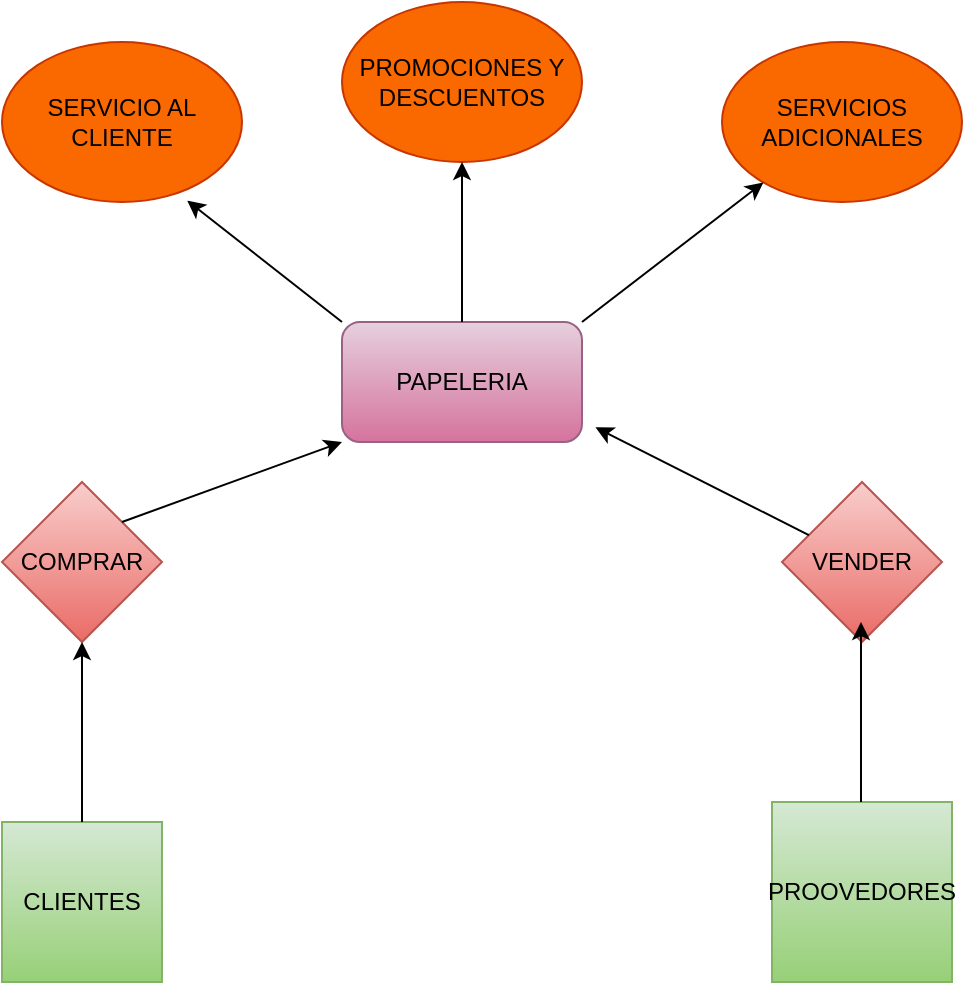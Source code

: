 <mxfile version="24.0.5" type="device" pages="2">
  <diagram id="R2lEEEUBdFMjLlhIrx00" name="Page-1">
    <mxGraphModel dx="1059" dy="611" grid="1" gridSize="10" guides="1" tooltips="1" connect="1" arrows="1" fold="1" page="1" pageScale="1" pageWidth="850" pageHeight="1100" math="0" shadow="0" extFonts="Permanent Marker^https://fonts.googleapis.com/css?family=Permanent+Marker">
      <root>
        <mxCell id="0" />
        <mxCell id="1" parent="0" />
        <mxCell id="9f9syEZ0xnTnjf9ZYG5W-1" value="PAPELERIA" style="rounded=1;whiteSpace=wrap;html=1;fillColor=#e6d0de;gradientColor=#d5739d;strokeColor=#996185;" vertex="1" parent="1">
          <mxGeometry x="350" y="210" width="120" height="60" as="geometry" />
        </mxCell>
        <mxCell id="9f9syEZ0xnTnjf9ZYG5W-2" value="SERVICIO AL CLIENTE" style="ellipse;whiteSpace=wrap;html=1;fillColor=#fa6800;strokeColor=#C73500;fontColor=#000000;" vertex="1" parent="1">
          <mxGeometry x="180" y="70" width="120" height="80" as="geometry" />
        </mxCell>
        <mxCell id="9f9syEZ0xnTnjf9ZYG5W-3" value="PROMOCIONES Y DESCUENTOS" style="ellipse;whiteSpace=wrap;html=1;fillColor=#fa6800;fontColor=#000000;strokeColor=#C73500;" vertex="1" parent="1">
          <mxGeometry x="350" y="50" width="120" height="80" as="geometry" />
        </mxCell>
        <mxCell id="9f9syEZ0xnTnjf9ZYG5W-4" value="SERVICIOS ADICIONALES" style="ellipse;whiteSpace=wrap;html=1;fillColor=#fa6800;fontColor=#000000;strokeColor=#C73500;" vertex="1" parent="1">
          <mxGeometry x="540" y="70" width="120" height="80" as="geometry" />
        </mxCell>
        <mxCell id="9f9syEZ0xnTnjf9ZYG5W-6" value="CLIENTES" style="whiteSpace=wrap;html=1;aspect=fixed;fillColor=#d5e8d4;gradientColor=#97d077;strokeColor=#82b366;" vertex="1" parent="1">
          <mxGeometry x="180" y="460" width="80" height="80" as="geometry" />
        </mxCell>
        <mxCell id="9f9syEZ0xnTnjf9ZYG5W-7" value="COMPRAR" style="rhombus;whiteSpace=wrap;html=1;fillColor=#f8cecc;gradientColor=#ea6b66;strokeColor=#b85450;" vertex="1" parent="1">
          <mxGeometry x="180" y="290" width="80" height="80" as="geometry" />
        </mxCell>
        <mxCell id="9f9syEZ0xnTnjf9ZYG5W-8" value="VENDER" style="rhombus;whiteSpace=wrap;html=1;fillColor=#f8cecc;gradientColor=#ea6b66;strokeColor=#b85450;" vertex="1" parent="1">
          <mxGeometry x="570" y="290" width="80" height="80" as="geometry" />
        </mxCell>
        <mxCell id="9f9syEZ0xnTnjf9ZYG5W-9" value="PROOVEDORES" style="whiteSpace=wrap;html=1;aspect=fixed;fillColor=#d5e8d4;gradientColor=#97d077;strokeColor=#82b366;" vertex="1" parent="1">
          <mxGeometry x="565" y="450" width="90" height="90" as="geometry" />
        </mxCell>
        <mxCell id="9f9syEZ0xnTnjf9ZYG5W-10" value="" style="endArrow=classic;html=1;rounded=0;entryX=0.772;entryY=0.992;entryDx=0;entryDy=0;entryPerimeter=0;exitX=0;exitY=0;exitDx=0;exitDy=0;" edge="1" parent="1" source="9f9syEZ0xnTnjf9ZYG5W-1" target="9f9syEZ0xnTnjf9ZYG5W-2">
          <mxGeometry width="50" height="50" relative="1" as="geometry">
            <mxPoint x="350" y="300" as="sourcePoint" />
            <mxPoint x="400" y="250" as="targetPoint" />
            <Array as="points" />
          </mxGeometry>
        </mxCell>
        <mxCell id="9f9syEZ0xnTnjf9ZYG5W-11" value="" style="endArrow=classic;html=1;rounded=0;exitX=1;exitY=0;exitDx=0;exitDy=0;" edge="1" parent="1" source="9f9syEZ0xnTnjf9ZYG5W-1" target="9f9syEZ0xnTnjf9ZYG5W-4">
          <mxGeometry width="50" height="50" relative="1" as="geometry">
            <mxPoint x="580" y="211" as="sourcePoint" />
            <mxPoint x="503" y="150" as="targetPoint" />
            <Array as="points" />
          </mxGeometry>
        </mxCell>
        <mxCell id="9f9syEZ0xnTnjf9ZYG5W-12" value="" style="endArrow=classic;html=1;rounded=0;exitX=0.5;exitY=0;exitDx=0;exitDy=0;" edge="1" parent="1" source="9f9syEZ0xnTnjf9ZYG5W-1" target="9f9syEZ0xnTnjf9ZYG5W-3">
          <mxGeometry width="50" height="50" relative="1" as="geometry">
            <mxPoint x="448.5" y="201" as="sourcePoint" />
            <mxPoint x="371.5" y="140" as="targetPoint" />
            <Array as="points" />
          </mxGeometry>
        </mxCell>
        <mxCell id="9f9syEZ0xnTnjf9ZYG5W-13" value="" style="endArrow=classic;html=1;rounded=0;entryX=0.5;entryY=1;entryDx=0;entryDy=0;exitX=0.5;exitY=0;exitDx=0;exitDy=0;" edge="1" parent="1" source="9f9syEZ0xnTnjf9ZYG5W-6" target="9f9syEZ0xnTnjf9ZYG5W-7">
          <mxGeometry width="50" height="50" relative="1" as="geometry">
            <mxPoint x="227" y="455" as="sourcePoint" />
            <mxPoint x="150" y="394" as="targetPoint" />
            <Array as="points" />
          </mxGeometry>
        </mxCell>
        <mxCell id="9f9syEZ0xnTnjf9ZYG5W-14" value="" style="endArrow=classic;html=1;rounded=0;entryX=0.5;entryY=1;entryDx=0;entryDy=0;exitX=0.5;exitY=0;exitDx=0;exitDy=0;" edge="1" parent="1">
          <mxGeometry width="50" height="50" relative="1" as="geometry">
            <mxPoint x="609.5" y="450" as="sourcePoint" />
            <mxPoint x="609.5" y="360" as="targetPoint" />
            <Array as="points" />
          </mxGeometry>
        </mxCell>
        <mxCell id="9f9syEZ0xnTnjf9ZYG5W-15" value="" style="endArrow=classic;html=1;rounded=0;entryX=0;entryY=1;entryDx=0;entryDy=0;exitX=1;exitY=0;exitDx=0;exitDy=0;" edge="1" parent="1" source="9f9syEZ0xnTnjf9ZYG5W-7" target="9f9syEZ0xnTnjf9ZYG5W-1">
          <mxGeometry width="50" height="50" relative="1" as="geometry">
            <mxPoint x="300" y="330" as="sourcePoint" />
            <mxPoint x="300" y="240" as="targetPoint" />
            <Array as="points" />
          </mxGeometry>
        </mxCell>
        <mxCell id="9f9syEZ0xnTnjf9ZYG5W-16" value="" style="endArrow=classic;html=1;rounded=0;entryX=1.056;entryY=0.878;entryDx=0;entryDy=0;entryPerimeter=0;" edge="1" parent="1" source="9f9syEZ0xnTnjf9ZYG5W-8" target="9f9syEZ0xnTnjf9ZYG5W-1">
          <mxGeometry width="50" height="50" relative="1" as="geometry">
            <mxPoint x="510" y="340" as="sourcePoint" />
            <mxPoint x="510" y="250" as="targetPoint" />
            <Array as="points" />
          </mxGeometry>
        </mxCell>
      </root>
    </mxGraphModel>
  </diagram>
  <diagram id="tEbJEaObFfa1mB2VWZAI" name="Página-2">
    <mxGraphModel dx="993" dy="573" grid="1" gridSize="10" guides="1" tooltips="1" connect="1" arrows="1" fold="1" page="1" pageScale="1" pageWidth="827" pageHeight="1169" math="0" shadow="0">
      <root>
        <mxCell id="0" />
        <mxCell id="1" parent="0" />
        <mxCell id="BkHt_xicQd-s-WC0vjtb-1" value="Cliente" style="shape=table;startSize=30;container=1;collapsible=1;childLayout=tableLayout;fixedRows=1;rowLines=0;fontStyle=1;align=center;resizeLast=1;html=1;" vertex="1" parent="1">
          <mxGeometry x="70" y="90" width="200" height="180" as="geometry" />
        </mxCell>
        <mxCell id="BkHt_xicQd-s-WC0vjtb-2" value="" style="shape=tableRow;horizontal=0;startSize=0;swimlaneHead=0;swimlaneBody=0;fillColor=none;collapsible=0;dropTarget=0;points=[[0,0.5],[1,0.5]];portConstraint=eastwest;top=0;left=0;right=0;bottom=1;" vertex="1" parent="BkHt_xicQd-s-WC0vjtb-1">
          <mxGeometry y="30" width="200" height="30" as="geometry" />
        </mxCell>
        <mxCell id="BkHt_xicQd-s-WC0vjtb-3" value="PK" style="shape=partialRectangle;connectable=0;fillColor=none;top=0;left=0;bottom=0;right=0;fontStyle=1;overflow=hidden;whiteSpace=wrap;html=1;" vertex="1" parent="BkHt_xicQd-s-WC0vjtb-2">
          <mxGeometry width="30" height="30" as="geometry">
            <mxRectangle width="30" height="30" as="alternateBounds" />
          </mxGeometry>
        </mxCell>
        <mxCell id="BkHt_xicQd-s-WC0vjtb-4" value="UniqueID" style="shape=partialRectangle;connectable=0;fillColor=none;top=0;left=0;bottom=0;right=0;align=left;spacingLeft=6;fontStyle=5;overflow=hidden;whiteSpace=wrap;html=1;" vertex="1" parent="BkHt_xicQd-s-WC0vjtb-2">
          <mxGeometry x="30" width="170" height="30" as="geometry">
            <mxRectangle width="170" height="30" as="alternateBounds" />
          </mxGeometry>
        </mxCell>
        <mxCell id="BkHt_xicQd-s-WC0vjtb-5" value="" style="shape=tableRow;horizontal=0;startSize=0;swimlaneHead=0;swimlaneBody=0;fillColor=none;collapsible=0;dropTarget=0;points=[[0,0.5],[1,0.5]];portConstraint=eastwest;top=0;left=0;right=0;bottom=0;" vertex="1" parent="BkHt_xicQd-s-WC0vjtb-1">
          <mxGeometry y="60" width="200" height="30" as="geometry" />
        </mxCell>
        <mxCell id="BkHt_xicQd-s-WC0vjtb-6" value="" style="shape=partialRectangle;connectable=0;fillColor=none;top=0;left=0;bottom=0;right=0;editable=1;overflow=hidden;whiteSpace=wrap;html=1;" vertex="1" parent="BkHt_xicQd-s-WC0vjtb-5">
          <mxGeometry width="30" height="30" as="geometry">
            <mxRectangle width="30" height="30" as="alternateBounds" />
          </mxGeometry>
        </mxCell>
        <mxCell id="BkHt_xicQd-s-WC0vjtb-7" value="Servicio al cliente" style="shape=partialRectangle;connectable=0;fillColor=none;top=0;left=0;bottom=0;right=0;align=left;spacingLeft=6;overflow=hidden;whiteSpace=wrap;html=1;" vertex="1" parent="BkHt_xicQd-s-WC0vjtb-5">
          <mxGeometry x="30" width="170" height="30" as="geometry">
            <mxRectangle width="170" height="30" as="alternateBounds" />
          </mxGeometry>
        </mxCell>
        <mxCell id="BkHt_xicQd-s-WC0vjtb-8" value="" style="shape=tableRow;horizontal=0;startSize=0;swimlaneHead=0;swimlaneBody=0;fillColor=none;collapsible=0;dropTarget=0;points=[[0,0.5],[1,0.5]];portConstraint=eastwest;top=0;left=0;right=0;bottom=0;" vertex="1" parent="BkHt_xicQd-s-WC0vjtb-1">
          <mxGeometry y="90" width="200" height="30" as="geometry" />
        </mxCell>
        <mxCell id="BkHt_xicQd-s-WC0vjtb-9" value="" style="shape=partialRectangle;connectable=0;fillColor=none;top=0;left=0;bottom=0;right=0;editable=1;overflow=hidden;whiteSpace=wrap;html=1;" vertex="1" parent="BkHt_xicQd-s-WC0vjtb-8">
          <mxGeometry width="30" height="30" as="geometry">
            <mxRectangle width="30" height="30" as="alternateBounds" />
          </mxGeometry>
        </mxCell>
        <mxCell id="BkHt_xicQd-s-WC0vjtb-10" value="Descuentos" style="shape=partialRectangle;connectable=0;fillColor=none;top=0;left=0;bottom=0;right=0;align=left;spacingLeft=6;overflow=hidden;whiteSpace=wrap;html=1;" vertex="1" parent="BkHt_xicQd-s-WC0vjtb-8">
          <mxGeometry x="30" width="170" height="30" as="geometry">
            <mxRectangle width="170" height="30" as="alternateBounds" />
          </mxGeometry>
        </mxCell>
        <mxCell id="BkHt_xicQd-s-WC0vjtb-11" value="" style="shape=tableRow;horizontal=0;startSize=0;swimlaneHead=0;swimlaneBody=0;fillColor=none;collapsible=0;dropTarget=0;points=[[0,0.5],[1,0.5]];portConstraint=eastwest;top=0;left=0;right=0;bottom=0;" vertex="1" parent="BkHt_xicQd-s-WC0vjtb-1">
          <mxGeometry y="120" width="200" height="30" as="geometry" />
        </mxCell>
        <mxCell id="BkHt_xicQd-s-WC0vjtb-12" value="" style="shape=partialRectangle;connectable=0;fillColor=none;top=0;left=0;bottom=0;right=0;editable=1;overflow=hidden;whiteSpace=wrap;html=1;" vertex="1" parent="BkHt_xicQd-s-WC0vjtb-11">
          <mxGeometry width="30" height="30" as="geometry">
            <mxRectangle width="30" height="30" as="alternateBounds" />
          </mxGeometry>
        </mxCell>
        <mxCell id="BkHt_xicQd-s-WC0vjtb-13" value="Promociones" style="shape=partialRectangle;connectable=0;fillColor=none;top=0;left=0;bottom=0;right=0;align=left;spacingLeft=6;overflow=hidden;whiteSpace=wrap;html=1;" vertex="1" parent="BkHt_xicQd-s-WC0vjtb-11">
          <mxGeometry x="30" width="170" height="30" as="geometry">
            <mxRectangle width="170" height="30" as="alternateBounds" />
          </mxGeometry>
        </mxCell>
        <mxCell id="f6zN08QobU37Tz90Lyaw-1" value="Proovedores" style="shape=table;startSize=30;container=1;collapsible=1;childLayout=tableLayout;fixedRows=1;rowLines=0;fontStyle=1;align=center;resizeLast=1;html=1;" vertex="1" parent="1">
          <mxGeometry x="460" y="100" width="240" height="230" as="geometry" />
        </mxCell>
        <mxCell id="f6zN08QobU37Tz90Lyaw-2" value="" style="shape=tableRow;horizontal=0;startSize=0;swimlaneHead=0;swimlaneBody=0;fillColor=none;collapsible=0;dropTarget=0;points=[[0,0.5],[1,0.5]];portConstraint=eastwest;top=0;left=0;right=0;bottom=1;" vertex="1" parent="f6zN08QobU37Tz90Lyaw-1">
          <mxGeometry y="30" width="240" height="30" as="geometry" />
        </mxCell>
        <mxCell id="f6zN08QobU37Tz90Lyaw-3" value="PK" style="shape=partialRectangle;connectable=0;fillColor=none;top=0;left=0;bottom=0;right=0;fontStyle=1;overflow=hidden;whiteSpace=wrap;html=1;" vertex="1" parent="f6zN08QobU37Tz90Lyaw-2">
          <mxGeometry width="30" height="30" as="geometry">
            <mxRectangle width="30" height="30" as="alternateBounds" />
          </mxGeometry>
        </mxCell>
        <mxCell id="f6zN08QobU37Tz90Lyaw-4" value="UniqueID" style="shape=partialRectangle;connectable=0;fillColor=none;top=0;left=0;bottom=0;right=0;align=left;spacingLeft=6;fontStyle=5;overflow=hidden;whiteSpace=wrap;html=1;" vertex="1" parent="f6zN08QobU37Tz90Lyaw-2">
          <mxGeometry x="30" width="210" height="30" as="geometry">
            <mxRectangle width="210" height="30" as="alternateBounds" />
          </mxGeometry>
        </mxCell>
        <mxCell id="f6zN08QobU37Tz90Lyaw-5" value="" style="shape=tableRow;horizontal=0;startSize=0;swimlaneHead=0;swimlaneBody=0;fillColor=none;collapsible=0;dropTarget=0;points=[[0,0.5],[1,0.5]];portConstraint=eastwest;top=0;left=0;right=0;bottom=0;" vertex="1" parent="f6zN08QobU37Tz90Lyaw-1">
          <mxGeometry y="60" width="240" height="30" as="geometry" />
        </mxCell>
        <mxCell id="f6zN08QobU37Tz90Lyaw-6" value="" style="shape=partialRectangle;connectable=0;fillColor=none;top=0;left=0;bottom=0;right=0;editable=1;overflow=hidden;whiteSpace=wrap;html=1;" vertex="1" parent="f6zN08QobU37Tz90Lyaw-5">
          <mxGeometry width="30" height="30" as="geometry">
            <mxRectangle width="30" height="30" as="alternateBounds" />
          </mxGeometry>
        </mxCell>
        <mxCell id="f6zN08QobU37Tz90Lyaw-7" value="Nombre VARCHAR&amp;nbsp;" style="shape=partialRectangle;connectable=0;fillColor=none;top=0;left=0;bottom=0;right=0;align=left;spacingLeft=6;overflow=hidden;whiteSpace=wrap;html=1;" vertex="1" parent="f6zN08QobU37Tz90Lyaw-5">
          <mxGeometry x="30" width="210" height="30" as="geometry">
            <mxRectangle width="210" height="30" as="alternateBounds" />
          </mxGeometry>
        </mxCell>
        <mxCell id="f6zN08QobU37Tz90Lyaw-8" value="" style="shape=tableRow;horizontal=0;startSize=0;swimlaneHead=0;swimlaneBody=0;fillColor=none;collapsible=0;dropTarget=0;points=[[0,0.5],[1,0.5]];portConstraint=eastwest;top=0;left=0;right=0;bottom=0;" vertex="1" parent="f6zN08QobU37Tz90Lyaw-1">
          <mxGeometry y="90" width="240" height="30" as="geometry" />
        </mxCell>
        <mxCell id="f6zN08QobU37Tz90Lyaw-9" value="" style="shape=partialRectangle;connectable=0;fillColor=none;top=0;left=0;bottom=0;right=0;editable=1;overflow=hidden;whiteSpace=wrap;html=1;" vertex="1" parent="f6zN08QobU37Tz90Lyaw-8">
          <mxGeometry width="30" height="30" as="geometry">
            <mxRectangle width="30" height="30" as="alternateBounds" />
          </mxGeometry>
        </mxCell>
        <mxCell id="f6zN08QobU37Tz90Lyaw-10" value="N° de telefono" style="shape=partialRectangle;connectable=0;fillColor=none;top=0;left=0;bottom=0;right=0;align=left;spacingLeft=6;overflow=hidden;whiteSpace=wrap;html=1;" vertex="1" parent="f6zN08QobU37Tz90Lyaw-8">
          <mxGeometry x="30" width="210" height="30" as="geometry">
            <mxRectangle width="210" height="30" as="alternateBounds" />
          </mxGeometry>
        </mxCell>
        <mxCell id="f6zN08QobU37Tz90Lyaw-11" value="" style="shape=tableRow;horizontal=0;startSize=0;swimlaneHead=0;swimlaneBody=0;fillColor=none;collapsible=0;dropTarget=0;points=[[0,0.5],[1,0.5]];portConstraint=eastwest;top=0;left=0;right=0;bottom=0;" vertex="1" parent="f6zN08QobU37Tz90Lyaw-1">
          <mxGeometry y="120" width="240" height="30" as="geometry" />
        </mxCell>
        <mxCell id="f6zN08QobU37Tz90Lyaw-12" value="" style="shape=partialRectangle;connectable=0;fillColor=none;top=0;left=0;bottom=0;right=0;editable=1;overflow=hidden;whiteSpace=wrap;html=1;" vertex="1" parent="f6zN08QobU37Tz90Lyaw-11">
          <mxGeometry width="30" height="30" as="geometry">
            <mxRectangle width="30" height="30" as="alternateBounds" />
          </mxGeometry>
        </mxCell>
        <mxCell id="f6zN08QobU37Tz90Lyaw-13" value="Direccion" style="shape=partialRectangle;connectable=0;fillColor=none;top=0;left=0;bottom=0;right=0;align=left;spacingLeft=6;overflow=hidden;whiteSpace=wrap;html=1;" vertex="1" parent="f6zN08QobU37Tz90Lyaw-11">
          <mxGeometry x="30" width="210" height="30" as="geometry">
            <mxRectangle width="210" height="30" as="alternateBounds" />
          </mxGeometry>
        </mxCell>
        <mxCell id="IAMJJOVS_eADG_loAVpK-1" style="shape=tableRow;horizontal=0;startSize=0;swimlaneHead=0;swimlaneBody=0;fillColor=none;collapsible=0;dropTarget=0;points=[[0,0.5],[1,0.5]];portConstraint=eastwest;top=0;left=0;right=0;bottom=0;" vertex="1" parent="f6zN08QobU37Tz90Lyaw-1">
          <mxGeometry y="150" width="240" height="30" as="geometry" />
        </mxCell>
        <mxCell id="IAMJJOVS_eADG_loAVpK-2" style="shape=partialRectangle;connectable=0;fillColor=none;top=0;left=0;bottom=0;right=0;editable=1;overflow=hidden;whiteSpace=wrap;html=1;" vertex="1" parent="IAMJJOVS_eADG_loAVpK-1">
          <mxGeometry width="30" height="30" as="geometry">
            <mxRectangle width="30" height="30" as="alternateBounds" />
          </mxGeometry>
        </mxCell>
        <mxCell id="IAMJJOVS_eADG_loAVpK-3" value="E-mail" style="shape=partialRectangle;connectable=0;fillColor=none;top=0;left=0;bottom=0;right=0;align=left;spacingLeft=6;overflow=hidden;whiteSpace=wrap;html=1;" vertex="1" parent="IAMJJOVS_eADG_loAVpK-1">
          <mxGeometry x="30" width="210" height="30" as="geometry">
            <mxRectangle width="210" height="30" as="alternateBounds" />
          </mxGeometry>
        </mxCell>
        <mxCell id="IAMJJOVS_eADG_loAVpK-4" value="Table" style="shape=table;startSize=30;container=1;collapsible=1;childLayout=tableLayout;fixedRows=1;rowLines=0;fontStyle=1;align=center;resizeLast=1;html=1;fillColor=#f8cecc;strokeColor=#b85450;" vertex="1" parent="1">
          <mxGeometry x="130" y="370" width="260" height="240" as="geometry" />
        </mxCell>
        <mxCell id="IAMJJOVS_eADG_loAVpK-5" value="" style="shape=tableRow;horizontal=0;startSize=0;swimlaneHead=0;swimlaneBody=0;fillColor=none;collapsible=0;dropTarget=0;points=[[0,0.5],[1,0.5]];portConstraint=eastwest;top=0;left=0;right=0;bottom=1;" vertex="1" parent="IAMJJOVS_eADG_loAVpK-4">
          <mxGeometry y="30" width="260" height="30" as="geometry" />
        </mxCell>
        <mxCell id="IAMJJOVS_eADG_loAVpK-6" value="PK" style="shape=partialRectangle;connectable=0;fillColor=none;top=0;left=0;bottom=0;right=0;fontStyle=1;overflow=hidden;whiteSpace=wrap;html=1;" vertex="1" parent="IAMJJOVS_eADG_loAVpK-5">
          <mxGeometry width="30" height="30" as="geometry">
            <mxRectangle width="30" height="30" as="alternateBounds" />
          </mxGeometry>
        </mxCell>
        <mxCell id="IAMJJOVS_eADG_loAVpK-7" value="UniqueID" style="shape=partialRectangle;connectable=0;fillColor=none;top=0;left=0;bottom=0;right=0;align=left;spacingLeft=6;fontStyle=5;overflow=hidden;whiteSpace=wrap;html=1;" vertex="1" parent="IAMJJOVS_eADG_loAVpK-5">
          <mxGeometry x="30" width="230" height="30" as="geometry">
            <mxRectangle width="230" height="30" as="alternateBounds" />
          </mxGeometry>
        </mxCell>
        <mxCell id="IAMJJOVS_eADG_loAVpK-8" value="" style="shape=tableRow;horizontal=0;startSize=0;swimlaneHead=0;swimlaneBody=0;fillColor=none;collapsible=0;dropTarget=0;points=[[0,0.5],[1,0.5]];portConstraint=eastwest;top=0;left=0;right=0;bottom=0;" vertex="1" parent="IAMJJOVS_eADG_loAVpK-4">
          <mxGeometry y="60" width="260" height="30" as="geometry" />
        </mxCell>
        <mxCell id="IAMJJOVS_eADG_loAVpK-9" value="" style="shape=partialRectangle;connectable=0;fillColor=none;top=0;left=0;bottom=0;right=0;editable=1;overflow=hidden;whiteSpace=wrap;html=1;" vertex="1" parent="IAMJJOVS_eADG_loAVpK-8">
          <mxGeometry width="30" height="30" as="geometry">
            <mxRectangle width="30" height="30" as="alternateBounds" />
          </mxGeometry>
        </mxCell>
        <mxCell id="IAMJJOVS_eADG_loAVpK-10" value="Row 1" style="shape=partialRectangle;connectable=0;fillColor=none;top=0;left=0;bottom=0;right=0;align=left;spacingLeft=6;overflow=hidden;whiteSpace=wrap;html=1;" vertex="1" parent="IAMJJOVS_eADG_loAVpK-8">
          <mxGeometry x="30" width="230" height="30" as="geometry">
            <mxRectangle width="230" height="30" as="alternateBounds" />
          </mxGeometry>
        </mxCell>
        <mxCell id="IAMJJOVS_eADG_loAVpK-11" value="" style="shape=tableRow;horizontal=0;startSize=0;swimlaneHead=0;swimlaneBody=0;fillColor=none;collapsible=0;dropTarget=0;points=[[0,0.5],[1,0.5]];portConstraint=eastwest;top=0;left=0;right=0;bottom=0;" vertex="1" parent="IAMJJOVS_eADG_loAVpK-4">
          <mxGeometry y="90" width="260" height="30" as="geometry" />
        </mxCell>
        <mxCell id="IAMJJOVS_eADG_loAVpK-12" value="" style="shape=partialRectangle;connectable=0;fillColor=none;top=0;left=0;bottom=0;right=0;editable=1;overflow=hidden;whiteSpace=wrap;html=1;" vertex="1" parent="IAMJJOVS_eADG_loAVpK-11">
          <mxGeometry width="30" height="30" as="geometry">
            <mxRectangle width="30" height="30" as="alternateBounds" />
          </mxGeometry>
        </mxCell>
        <mxCell id="IAMJJOVS_eADG_loAVpK-13" value="Row 2" style="shape=partialRectangle;connectable=0;fillColor=none;top=0;left=0;bottom=0;right=0;align=left;spacingLeft=6;overflow=hidden;whiteSpace=wrap;html=1;" vertex="1" parent="IAMJJOVS_eADG_loAVpK-11">
          <mxGeometry x="30" width="230" height="30" as="geometry">
            <mxRectangle width="230" height="30" as="alternateBounds" />
          </mxGeometry>
        </mxCell>
        <mxCell id="IAMJJOVS_eADG_loAVpK-14" value="" style="shape=tableRow;horizontal=0;startSize=0;swimlaneHead=0;swimlaneBody=0;fillColor=none;collapsible=0;dropTarget=0;points=[[0,0.5],[1,0.5]];portConstraint=eastwest;top=0;left=0;right=0;bottom=0;" vertex="1" parent="IAMJJOVS_eADG_loAVpK-4">
          <mxGeometry y="120" width="260" height="30" as="geometry" />
        </mxCell>
        <mxCell id="IAMJJOVS_eADG_loAVpK-15" value="" style="shape=partialRectangle;connectable=0;fillColor=none;top=0;left=0;bottom=0;right=0;editable=1;overflow=hidden;whiteSpace=wrap;html=1;" vertex="1" parent="IAMJJOVS_eADG_loAVpK-14">
          <mxGeometry width="30" height="30" as="geometry">
            <mxRectangle width="30" height="30" as="alternateBounds" />
          </mxGeometry>
        </mxCell>
        <mxCell id="IAMJJOVS_eADG_loAVpK-16" value="Row 3" style="shape=partialRectangle;connectable=0;fillColor=none;top=0;left=0;bottom=0;right=0;align=left;spacingLeft=6;overflow=hidden;whiteSpace=wrap;html=1;" vertex="1" parent="IAMJJOVS_eADG_loAVpK-14">
          <mxGeometry x="30" width="230" height="30" as="geometry">
            <mxRectangle width="230" height="30" as="alternateBounds" />
          </mxGeometry>
        </mxCell>
        <mxCell id="0DtW4OCWNXOi2F7BnX05-15" value="" style="edgeStyle=orthogonalEdgeStyle;rounded=0;orthogonalLoop=1;jettySize=auto;html=1;entryX=1.008;entryY=-0.072;entryDx=0;entryDy=0;entryPerimeter=0;" edge="1" parent="IAMJJOVS_eADG_loAVpK-4" source="IAMJJOVS_eADG_loAVpK-4" target="IAMJJOVS_eADG_loAVpK-8">
          <mxGeometry relative="1" as="geometry">
            <mxPoint x="130" y="40.0" as="targetPoint" />
            <Array as="points">
              <mxPoint x="130" y="58" />
            </Array>
          </mxGeometry>
        </mxCell>
      </root>
    </mxGraphModel>
  </diagram>
</mxfile>
